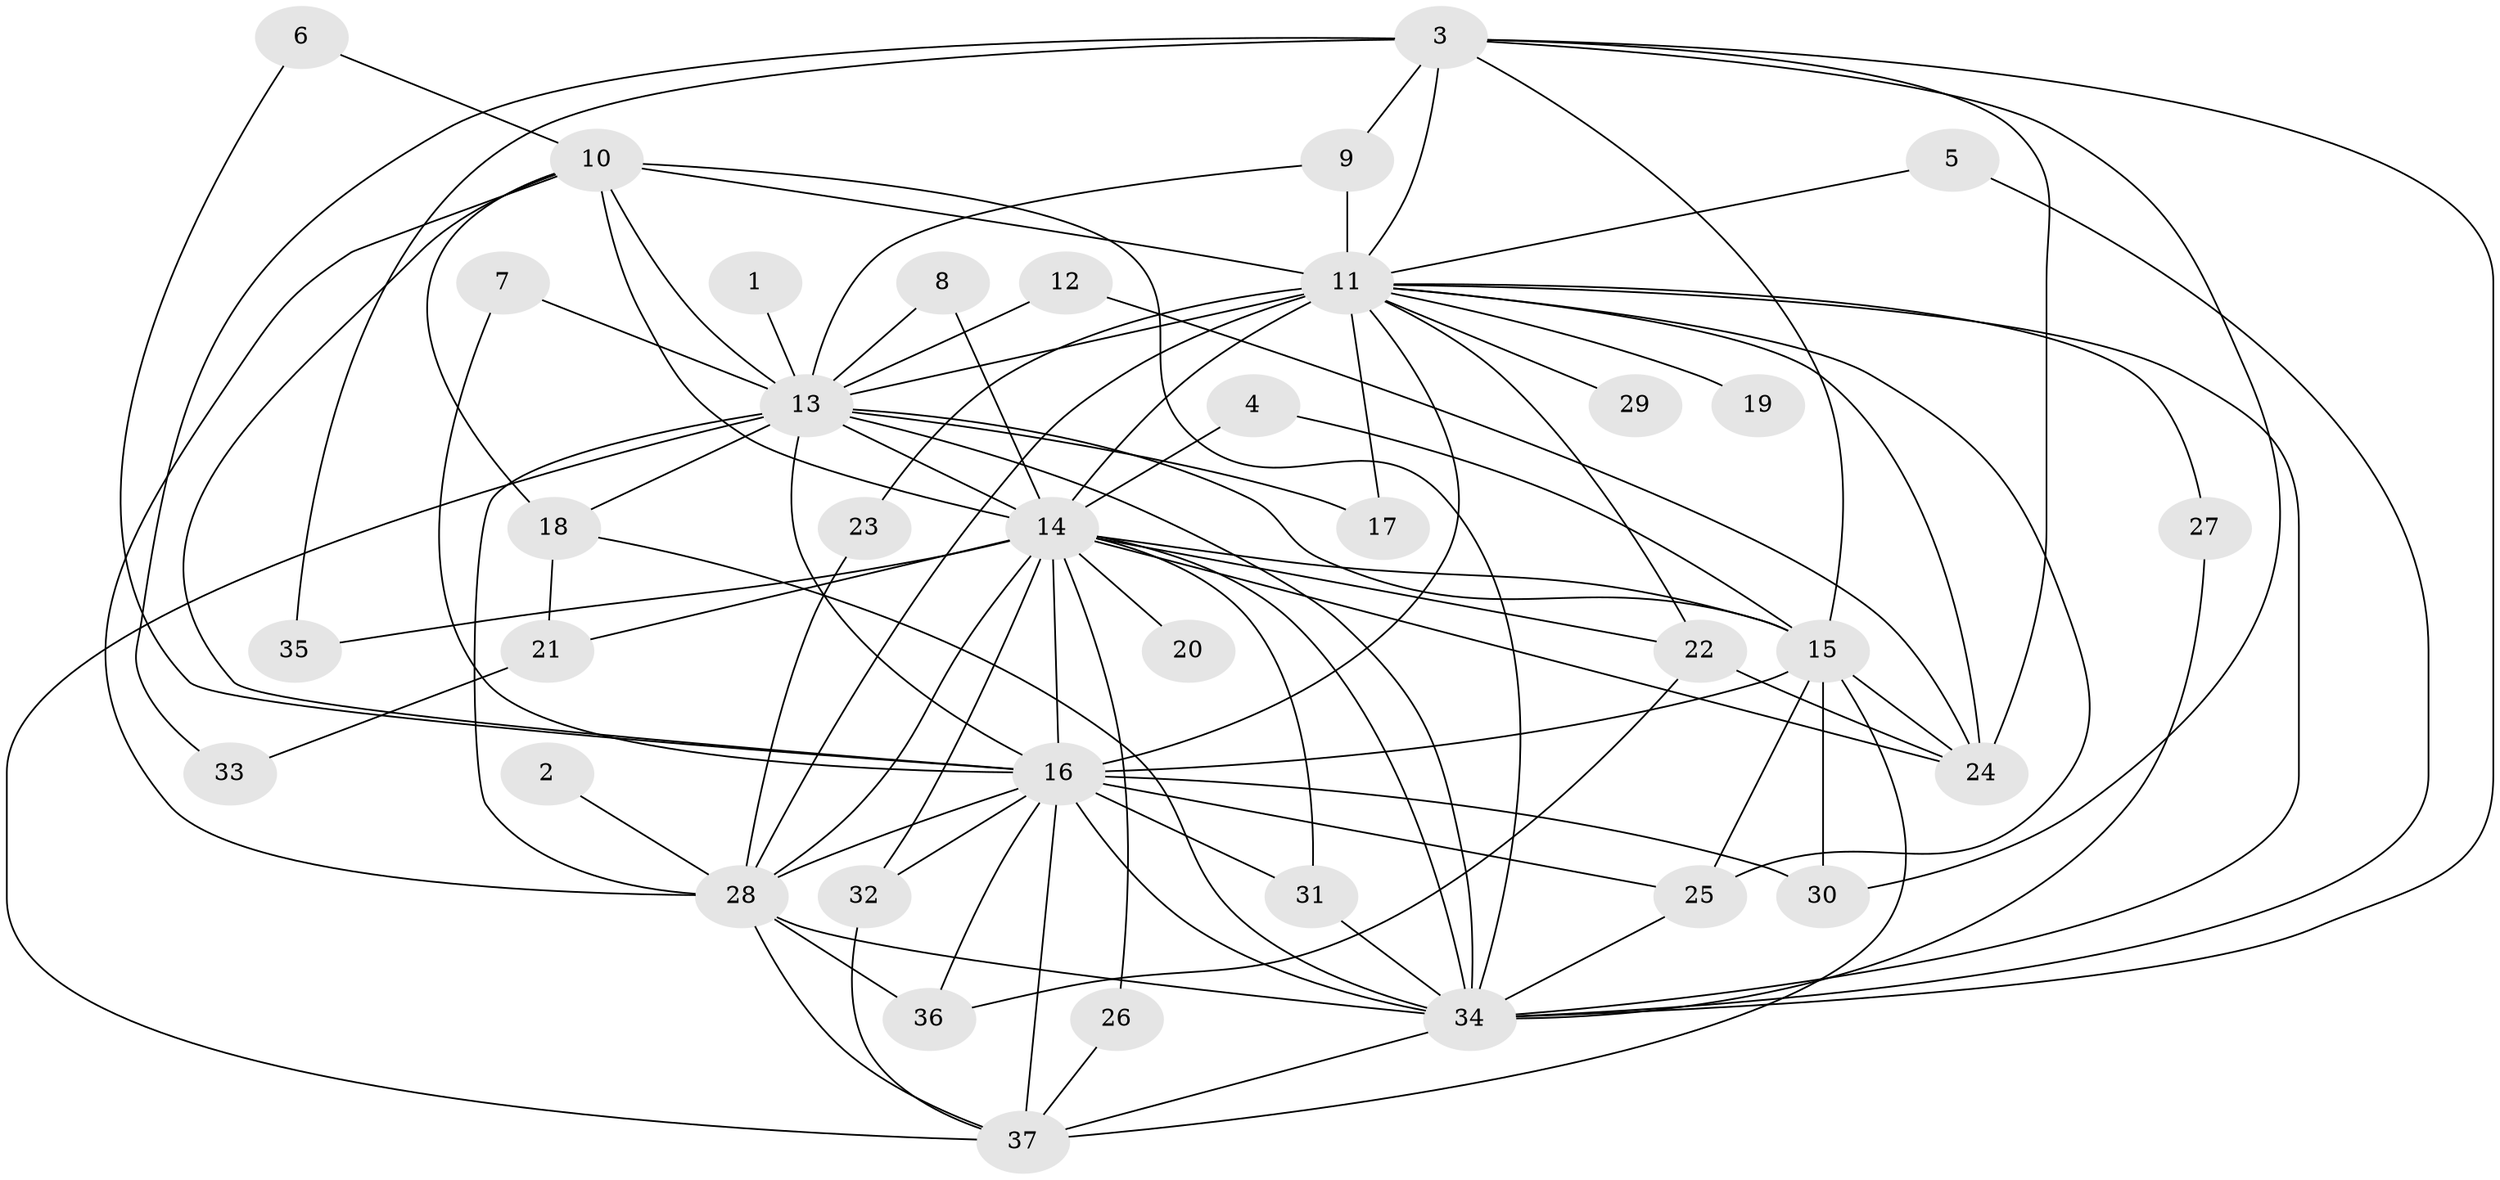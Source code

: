 // original degree distribution, {20: 0.02702702702702703, 16: 0.013513513513513514, 22: 0.013513513513513514, 18: 0.013513513513513514, 12: 0.013513513513513514, 19: 0.013513513513513514, 14: 0.013513513513513514, 21: 0.013513513513513514, 9: 0.013513513513513514, 2: 0.5540540540540541, 6: 0.04054054054054054, 3: 0.10810810810810811, 5: 0.04054054054054054, 4: 0.12162162162162163}
// Generated by graph-tools (version 1.1) at 2025/49/03/09/25 03:49:38]
// undirected, 37 vertices, 92 edges
graph export_dot {
graph [start="1"]
  node [color=gray90,style=filled];
  1;
  2;
  3;
  4;
  5;
  6;
  7;
  8;
  9;
  10;
  11;
  12;
  13;
  14;
  15;
  16;
  17;
  18;
  19;
  20;
  21;
  22;
  23;
  24;
  25;
  26;
  27;
  28;
  29;
  30;
  31;
  32;
  33;
  34;
  35;
  36;
  37;
  1 -- 13 [weight=1.0];
  2 -- 28 [weight=1.0];
  3 -- 9 [weight=1.0];
  3 -- 11 [weight=2.0];
  3 -- 15 [weight=1.0];
  3 -- 24 [weight=1.0];
  3 -- 30 [weight=1.0];
  3 -- 33 [weight=1.0];
  3 -- 34 [weight=1.0];
  3 -- 35 [weight=1.0];
  4 -- 14 [weight=1.0];
  4 -- 15 [weight=1.0];
  5 -- 11 [weight=1.0];
  5 -- 34 [weight=1.0];
  6 -- 10 [weight=1.0];
  6 -- 16 [weight=1.0];
  7 -- 13 [weight=1.0];
  7 -- 16 [weight=1.0];
  8 -- 13 [weight=2.0];
  8 -- 14 [weight=1.0];
  9 -- 11 [weight=2.0];
  9 -- 13 [weight=1.0];
  10 -- 11 [weight=3.0];
  10 -- 13 [weight=1.0];
  10 -- 14 [weight=3.0];
  10 -- 16 [weight=1.0];
  10 -- 18 [weight=2.0];
  10 -- 28 [weight=2.0];
  10 -- 34 [weight=1.0];
  11 -- 13 [weight=2.0];
  11 -- 14 [weight=6.0];
  11 -- 16 [weight=2.0];
  11 -- 17 [weight=1.0];
  11 -- 19 [weight=1.0];
  11 -- 22 [weight=1.0];
  11 -- 23 [weight=1.0];
  11 -- 24 [weight=2.0];
  11 -- 25 [weight=1.0];
  11 -- 27 [weight=1.0];
  11 -- 28 [weight=2.0];
  11 -- 29 [weight=2.0];
  11 -- 34 [weight=2.0];
  12 -- 13 [weight=1.0];
  12 -- 24 [weight=1.0];
  13 -- 14 [weight=3.0];
  13 -- 15 [weight=1.0];
  13 -- 16 [weight=1.0];
  13 -- 17 [weight=1.0];
  13 -- 18 [weight=1.0];
  13 -- 28 [weight=1.0];
  13 -- 34 [weight=1.0];
  13 -- 37 [weight=1.0];
  14 -- 15 [weight=1.0];
  14 -- 16 [weight=3.0];
  14 -- 20 [weight=1.0];
  14 -- 21 [weight=2.0];
  14 -- 22 [weight=1.0];
  14 -- 24 [weight=1.0];
  14 -- 26 [weight=1.0];
  14 -- 28 [weight=3.0];
  14 -- 31 [weight=1.0];
  14 -- 32 [weight=1.0];
  14 -- 34 [weight=3.0];
  14 -- 35 [weight=1.0];
  15 -- 16 [weight=3.0];
  15 -- 24 [weight=1.0];
  15 -- 25 [weight=1.0];
  15 -- 30 [weight=2.0];
  15 -- 37 [weight=1.0];
  16 -- 25 [weight=1.0];
  16 -- 28 [weight=1.0];
  16 -- 30 [weight=2.0];
  16 -- 31 [weight=1.0];
  16 -- 32 [weight=1.0];
  16 -- 34 [weight=2.0];
  16 -- 36 [weight=1.0];
  16 -- 37 [weight=1.0];
  18 -- 21 [weight=1.0];
  18 -- 34 [weight=1.0];
  21 -- 33 [weight=1.0];
  22 -- 24 [weight=1.0];
  22 -- 36 [weight=1.0];
  23 -- 28 [weight=1.0];
  25 -- 34 [weight=1.0];
  26 -- 37 [weight=1.0];
  27 -- 34 [weight=1.0];
  28 -- 34 [weight=1.0];
  28 -- 36 [weight=1.0];
  28 -- 37 [weight=1.0];
  31 -- 34 [weight=1.0];
  32 -- 37 [weight=1.0];
  34 -- 37 [weight=1.0];
}
